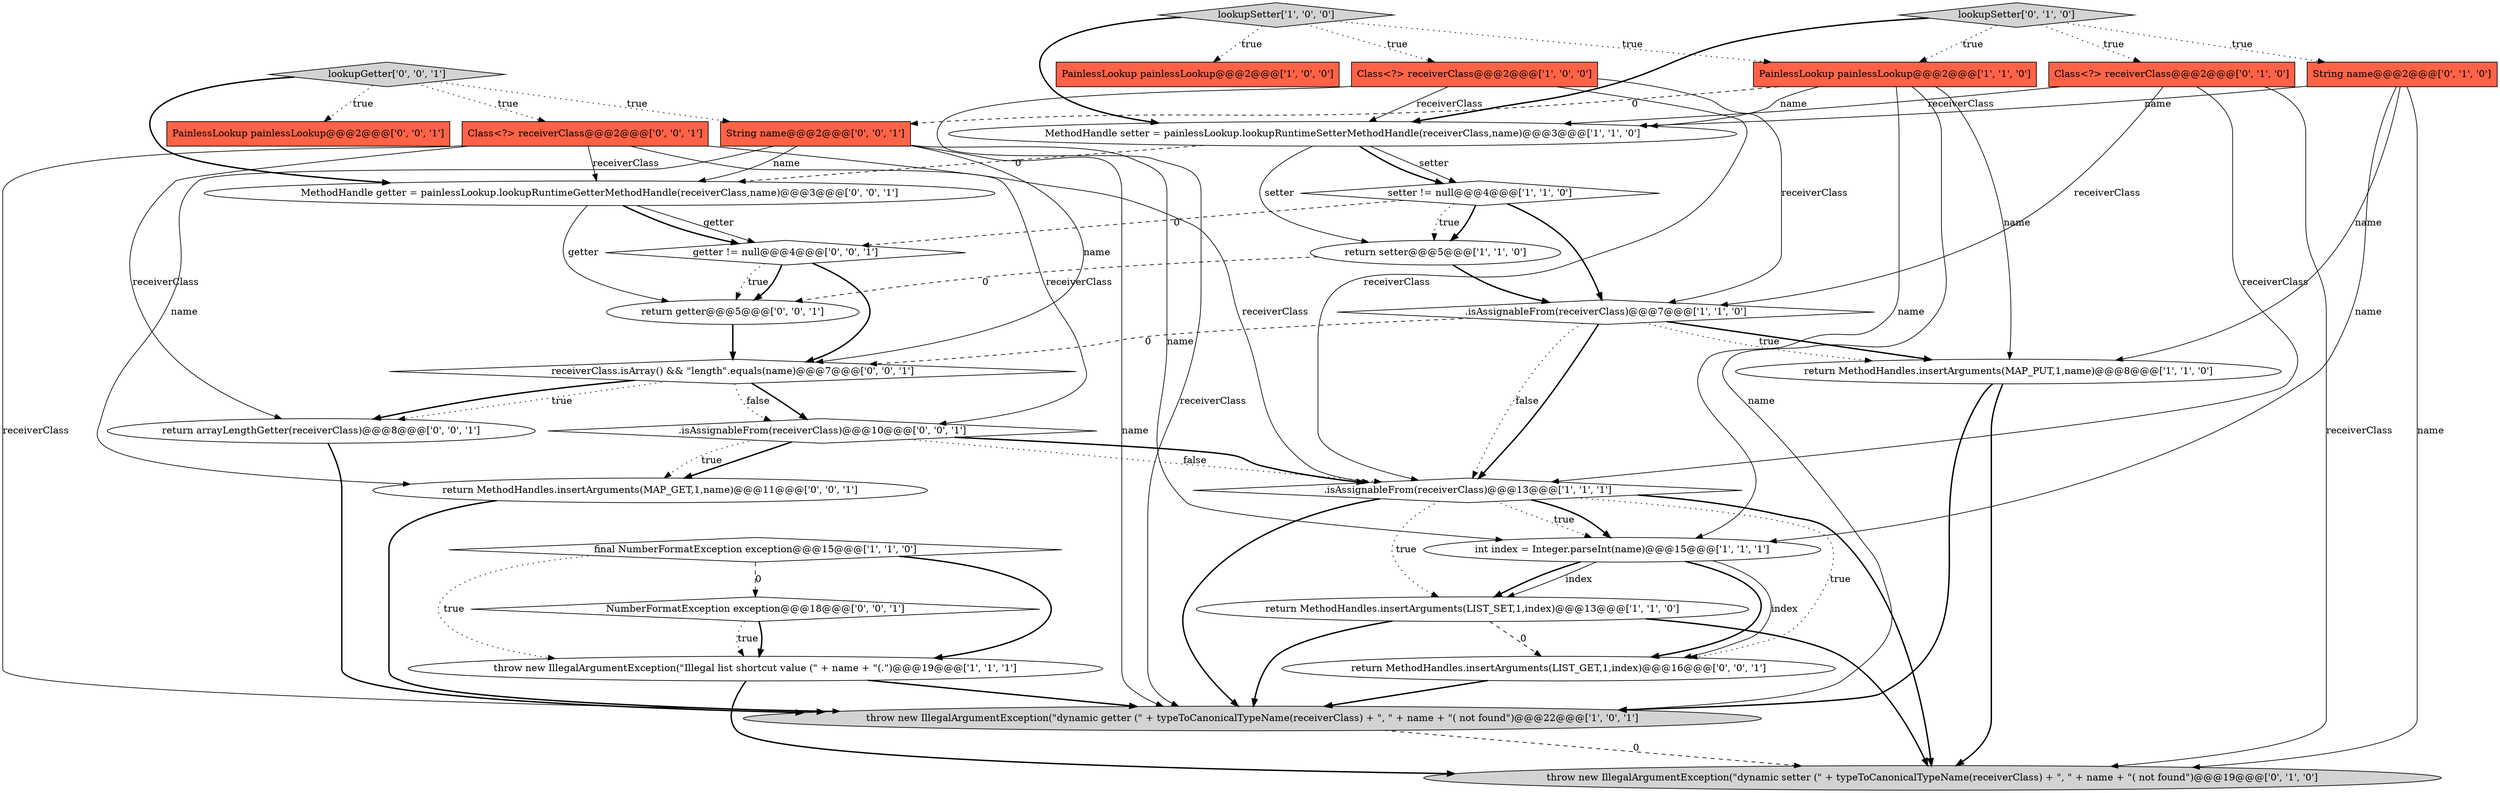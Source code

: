 digraph {
19 [style = filled, label = "NumberFormatException exception@@@18@@@['0', '0', '1']", fillcolor = white, shape = diamond image = "AAA0AAABBB3BBB"];
3 [style = filled, label = "MethodHandle setter = painlessLookup.lookupRuntimeSetterMethodHandle(receiverClass,name)@@@3@@@['1', '1', '0']", fillcolor = white, shape = ellipse image = "AAA0AAABBB1BBB"];
11 [style = filled, label = "int index = Integer.parseInt(name)@@@15@@@['1', '1', '1']", fillcolor = white, shape = ellipse image = "AAA0AAABBB1BBB"];
29 [style = filled, label = "lookupGetter['0', '0', '1']", fillcolor = lightgray, shape = diamond image = "AAA0AAABBB3BBB"];
12 [style = filled, label = "return MethodHandles.insertArguments(LIST_SET,1,index)@@@13@@@['1', '1', '0']", fillcolor = white, shape = ellipse image = "AAA0AAABBB1BBB"];
13 [style = filled, label = "setter != null@@@4@@@['1', '1', '0']", fillcolor = white, shape = diamond image = "AAA0AAABBB1BBB"];
26 [style = filled, label = "return getter@@@5@@@['0', '0', '1']", fillcolor = white, shape = ellipse image = "AAA0AAABBB3BBB"];
30 [style = filled, label = "String name@@@2@@@['0', '0', '1']", fillcolor = tomato, shape = box image = "AAA0AAABBB3BBB"];
0 [style = filled, label = ".isAssignableFrom(receiverClass)@@@7@@@['1', '1', '0']", fillcolor = white, shape = diamond image = "AAA0AAABBB1BBB"];
23 [style = filled, label = "return MethodHandles.insertArguments(LIST_GET,1,index)@@@16@@@['0', '0', '1']", fillcolor = white, shape = ellipse image = "AAA0AAABBB3BBB"];
8 [style = filled, label = "return MethodHandles.insertArguments(MAP_PUT,1,name)@@@8@@@['1', '1', '0']", fillcolor = white, shape = ellipse image = "AAA0AAABBB1BBB"];
4 [style = filled, label = "PainlessLookup painlessLookup@@@2@@@['1', '0', '0']", fillcolor = tomato, shape = box image = "AAA0AAABBB1BBB"];
16 [style = filled, label = "String name@@@2@@@['0', '1', '0']", fillcolor = tomato, shape = box image = "AAA0AAABBB2BBB"];
22 [style = filled, label = "return MethodHandles.insertArguments(MAP_GET,1,name)@@@11@@@['0', '0', '1']", fillcolor = white, shape = ellipse image = "AAA0AAABBB3BBB"];
9 [style = filled, label = "PainlessLookup painlessLookup@@@2@@@['1', '1', '0']", fillcolor = tomato, shape = box image = "AAA0AAABBB1BBB"];
21 [style = filled, label = "Class<?> receiverClass@@@2@@@['0', '0', '1']", fillcolor = tomato, shape = box image = "AAA0AAABBB3BBB"];
24 [style = filled, label = "MethodHandle getter = painlessLookup.lookupRuntimeGetterMethodHandle(receiverClass,name)@@@3@@@['0', '0', '1']", fillcolor = white, shape = ellipse image = "AAA0AAABBB3BBB"];
5 [style = filled, label = "return setter@@@5@@@['1', '1', '0']", fillcolor = white, shape = ellipse image = "AAA0AAABBB1BBB"];
27 [style = filled, label = "return arrayLengthGetter(receiverClass)@@@8@@@['0', '0', '1']", fillcolor = white, shape = ellipse image = "AAA0AAABBB3BBB"];
31 [style = filled, label = "receiverClass.isArray() && \"length\".equals(name)@@@7@@@['0', '0', '1']", fillcolor = white, shape = diamond image = "AAA0AAABBB3BBB"];
15 [style = filled, label = "Class<?> receiverClass@@@2@@@['0', '1', '0']", fillcolor = tomato, shape = box image = "AAA0AAABBB2BBB"];
6 [style = filled, label = ".isAssignableFrom(receiverClass)@@@13@@@['1', '1', '1']", fillcolor = white, shape = diamond image = "AAA0AAABBB1BBB"];
17 [style = filled, label = "throw new IllegalArgumentException(\"dynamic setter (\" + typeToCanonicalTypeName(receiverClass) + \", \" + name + \"( not found\")@@@19@@@['0', '1', '0']", fillcolor = lightgray, shape = ellipse image = "AAA1AAABBB2BBB"];
18 [style = filled, label = "lookupSetter['0', '1', '0']", fillcolor = lightgray, shape = diamond image = "AAA0AAABBB2BBB"];
20 [style = filled, label = "getter != null@@@4@@@['0', '0', '1']", fillcolor = white, shape = diamond image = "AAA0AAABBB3BBB"];
25 [style = filled, label = "PainlessLookup painlessLookup@@@2@@@['0', '0', '1']", fillcolor = tomato, shape = box image = "AAA0AAABBB3BBB"];
14 [style = filled, label = "throw new IllegalArgumentException(\"Illegal list shortcut value (\" + name + \"(.\")@@@19@@@['1', '1', '1']", fillcolor = white, shape = ellipse image = "AAA0AAABBB1BBB"];
1 [style = filled, label = "Class<?> receiverClass@@@2@@@['1', '0', '0']", fillcolor = tomato, shape = box image = "AAA0AAABBB1BBB"];
10 [style = filled, label = "final NumberFormatException exception@@@15@@@['1', '1', '0']", fillcolor = white, shape = diamond image = "AAA0AAABBB1BBB"];
28 [style = filled, label = ".isAssignableFrom(receiverClass)@@@10@@@['0', '0', '1']", fillcolor = white, shape = diamond image = "AAA0AAABBB3BBB"];
7 [style = filled, label = "throw new IllegalArgumentException(\"dynamic getter (\" + typeToCanonicalTypeName(receiverClass) + \", \" + name + \"( not found\")@@@22@@@['1', '0', '1']", fillcolor = lightgray, shape = ellipse image = "AAA0AAABBB1BBB"];
2 [style = filled, label = "lookupSetter['1', '0', '0']", fillcolor = lightgray, shape = diamond image = "AAA0AAABBB1BBB"];
6->23 [style = dotted, label="true"];
3->13 [style = solid, label="setter"];
11->12 [style = bold, label=""];
27->7 [style = bold, label=""];
21->6 [style = solid, label="receiverClass"];
15->0 [style = solid, label="receiverClass"];
21->24 [style = solid, label="receiverClass"];
0->8 [style = bold, label=""];
3->13 [style = bold, label=""];
28->22 [style = bold, label=""];
28->6 [style = bold, label=""];
21->7 [style = solid, label="receiverClass"];
11->23 [style = bold, label=""];
30->31 [style = solid, label="name"];
9->3 [style = solid, label="name"];
6->11 [style = dotted, label="true"];
21->27 [style = solid, label="receiverClass"];
14->17 [style = bold, label=""];
14->7 [style = bold, label=""];
30->11 [style = solid, label="name"];
12->23 [style = dashed, label="0"];
13->0 [style = bold, label=""];
20->31 [style = bold, label=""];
1->6 [style = solid, label="receiverClass"];
6->11 [style = bold, label=""];
9->7 [style = solid, label="name"];
31->27 [style = dotted, label="true"];
0->6 [style = dotted, label="false"];
16->8 [style = solid, label="name"];
30->24 [style = solid, label="name"];
1->0 [style = solid, label="receiverClass"];
2->3 [style = bold, label=""];
2->1 [style = dotted, label="true"];
24->20 [style = solid, label="getter"];
19->14 [style = bold, label=""];
6->12 [style = dotted, label="true"];
28->6 [style = dotted, label="false"];
31->28 [style = bold, label=""];
18->9 [style = dotted, label="true"];
10->14 [style = bold, label=""];
13->5 [style = bold, label=""];
1->3 [style = solid, label="receiverClass"];
30->22 [style = solid, label="name"];
16->3 [style = solid, label="name"];
0->6 [style = bold, label=""];
24->26 [style = solid, label="getter"];
24->20 [style = bold, label=""];
1->7 [style = solid, label="receiverClass"];
3->5 [style = solid, label="setter"];
16->17 [style = solid, label="name"];
11->12 [style = solid, label="index"];
12->17 [style = bold, label=""];
9->30 [style = dashed, label="0"];
29->30 [style = dotted, label="true"];
21->28 [style = solid, label="receiverClass"];
15->3 [style = solid, label="receiverClass"];
13->20 [style = dashed, label="0"];
8->7 [style = bold, label=""];
11->23 [style = solid, label="index"];
29->21 [style = dotted, label="true"];
16->11 [style = solid, label="name"];
18->3 [style = bold, label=""];
12->7 [style = bold, label=""];
20->26 [style = dotted, label="true"];
18->15 [style = dotted, label="true"];
2->4 [style = dotted, label="true"];
31->28 [style = dotted, label="false"];
0->8 [style = dotted, label="true"];
2->9 [style = dotted, label="true"];
26->31 [style = bold, label=""];
15->17 [style = solid, label="receiverClass"];
3->24 [style = dashed, label="0"];
9->8 [style = solid, label="name"];
6->17 [style = bold, label=""];
9->11 [style = solid, label="name"];
19->14 [style = dotted, label="true"];
8->17 [style = bold, label=""];
18->16 [style = dotted, label="true"];
7->17 [style = dashed, label="0"];
15->6 [style = solid, label="receiverClass"];
5->0 [style = bold, label=""];
22->7 [style = bold, label=""];
23->7 [style = bold, label=""];
10->19 [style = dashed, label="0"];
13->5 [style = dotted, label="true"];
29->24 [style = bold, label=""];
29->25 [style = dotted, label="true"];
6->7 [style = bold, label=""];
30->7 [style = solid, label="name"];
28->22 [style = dotted, label="true"];
20->26 [style = bold, label=""];
10->14 [style = dotted, label="true"];
31->27 [style = bold, label=""];
5->26 [style = dashed, label="0"];
0->31 [style = dashed, label="0"];
}
